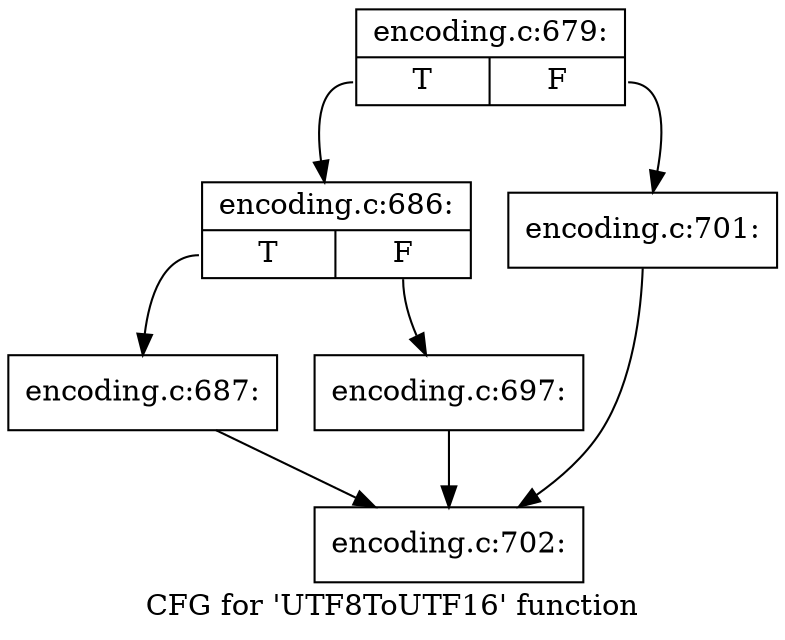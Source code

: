digraph "CFG for 'UTF8ToUTF16' function" {
	label="CFG for 'UTF8ToUTF16' function";

	Node0x47fe7f0 [shape=record,label="{encoding.c:679:|{<s0>T|<s1>F}}"];
	Node0x47fe7f0:s0 -> Node0x47ff900;
	Node0x47fe7f0:s1 -> Node0x47ff950;
	Node0x47ff900 [shape=record,label="{encoding.c:686:|{<s0>T|<s1>F}}"];
	Node0x47ff900:s0 -> Node0x47ffd10;
	Node0x47ff900:s1 -> Node0x47ffd60;
	Node0x47ffd10 [shape=record,label="{encoding.c:687:}"];
	Node0x47ffd10 -> Node0x46fa990;
	Node0x47ffd60 [shape=record,label="{encoding.c:697:}"];
	Node0x47ffd60 -> Node0x46fa990;
	Node0x47ff950 [shape=record,label="{encoding.c:701:}"];
	Node0x47ff950 -> Node0x46fa990;
	Node0x46fa990 [shape=record,label="{encoding.c:702:}"];
}
